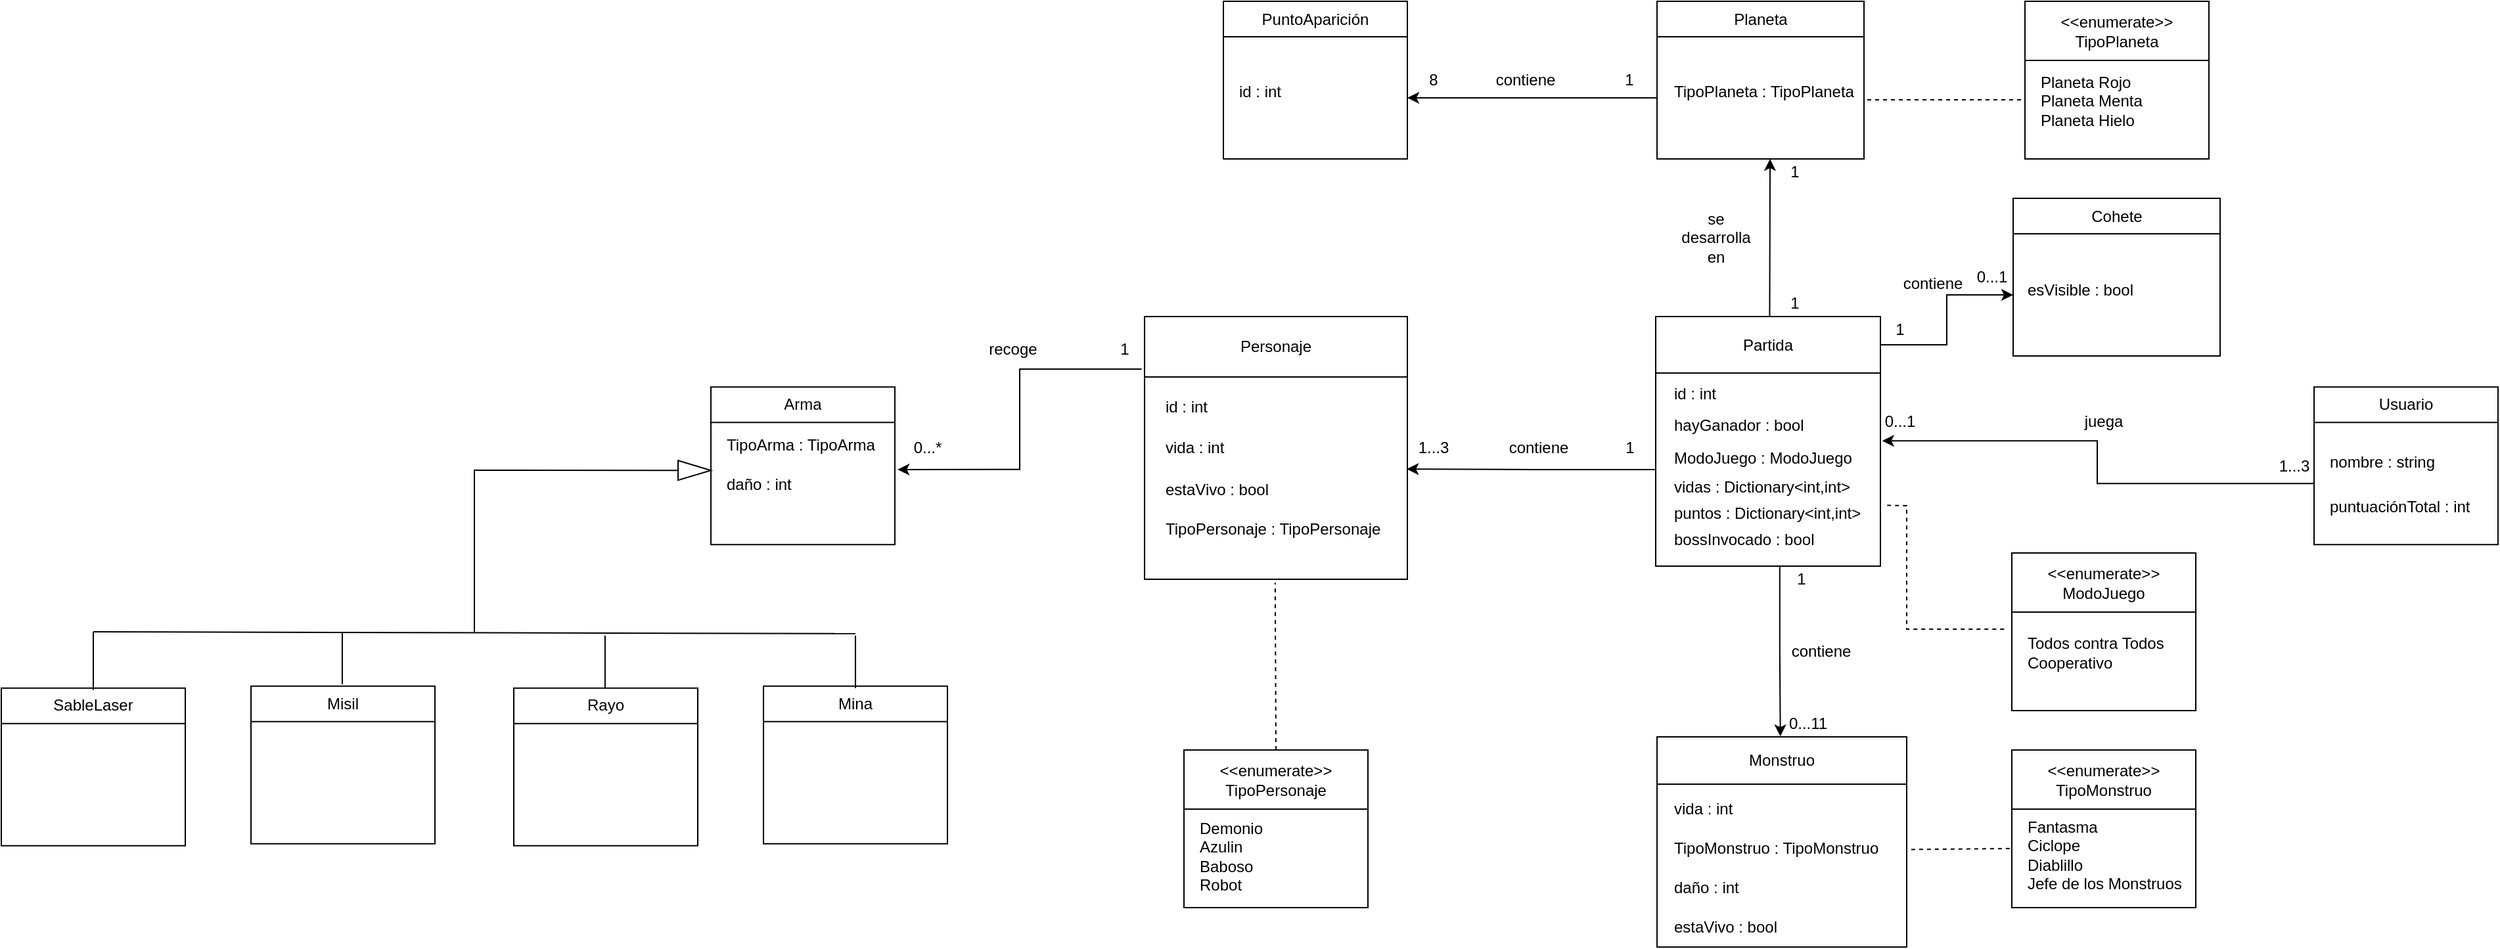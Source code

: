 <mxfile version="21.6.9" type="github">
  <diagram name="Página-1" id="1aOJf_cbAEOuJnOJcCTv">
    <mxGraphModel dx="2759" dy="1735" grid="1" gridSize="10" guides="1" tooltips="1" connect="1" arrows="1" fold="1" page="1" pageScale="1" pageWidth="827" pageHeight="1169" math="0" shadow="0">
      <root>
        <mxCell id="0" />
        <mxCell id="1" parent="0" />
        <mxCell id="GylAiQNSTLFmJJpx65-h-32" value="" style="group" parent="1" vertex="1" connectable="0">
          <mxGeometry x="-20" y="160" width="200" height="200" as="geometry" />
        </mxCell>
        <mxCell id="GylAiQNSTLFmJJpx65-h-11" value="" style="shape=table;startSize=0;container=1;collapsible=0;childLayout=tableLayout;" parent="GylAiQNSTLFmJJpx65-h-32" vertex="1">
          <mxGeometry width="200" height="200" as="geometry" />
        </mxCell>
        <mxCell id="GylAiQNSTLFmJJpx65-h-12" value="" style="shape=tableRow;horizontal=0;startSize=0;swimlaneHead=0;swimlaneBody=0;strokeColor=inherit;top=0;left=0;bottom=0;right=0;collapsible=0;dropTarget=0;fillColor=none;points=[[0,0.5],[1,0.5]];portConstraint=eastwest;" parent="GylAiQNSTLFmJJpx65-h-11" vertex="1">
          <mxGeometry width="200" height="46" as="geometry" />
        </mxCell>
        <mxCell id="GylAiQNSTLFmJJpx65-h-13" value="Personaje" style="shape=partialRectangle;html=1;whiteSpace=wrap;connectable=0;strokeColor=inherit;overflow=hidden;fillColor=none;top=0;left=0;bottom=0;right=0;pointerEvents=1;" parent="GylAiQNSTLFmJJpx65-h-12" vertex="1">
          <mxGeometry width="200" height="46" as="geometry">
            <mxRectangle width="200" height="46" as="alternateBounds" />
          </mxGeometry>
        </mxCell>
        <mxCell id="GylAiQNSTLFmJJpx65-h-14" value="" style="shape=tableRow;horizontal=0;startSize=0;swimlaneHead=0;swimlaneBody=0;strokeColor=inherit;top=0;left=0;bottom=0;right=0;collapsible=0;dropTarget=0;fillColor=none;points=[[0,0.5],[1,0.5]];portConstraint=eastwest;" parent="GylAiQNSTLFmJJpx65-h-11" vertex="1">
          <mxGeometry y="46" width="200" height="154" as="geometry" />
        </mxCell>
        <mxCell id="GylAiQNSTLFmJJpx65-h-15" value="" style="shape=partialRectangle;html=1;whiteSpace=wrap;connectable=0;strokeColor=inherit;overflow=hidden;fillColor=none;top=0;left=0;bottom=0;right=0;pointerEvents=1;" parent="GylAiQNSTLFmJJpx65-h-14" vertex="1">
          <mxGeometry width="200" height="154" as="geometry">
            <mxRectangle width="200" height="154" as="alternateBounds" />
          </mxGeometry>
        </mxCell>
        <mxCell id="GylAiQNSTLFmJJpx65-h-76" value="estaVivo : bool" style="text;html=1;strokeColor=none;fillColor=none;align=left;verticalAlign=middle;whiteSpace=wrap;rounded=0;" parent="GylAiQNSTLFmJJpx65-h-32" vertex="1">
          <mxGeometry x="14.286" y="120.0" width="171.429" height="23.64" as="geometry" />
        </mxCell>
        <mxCell id="GylAiQNSTLFmJJpx65-h-58" value="id : int" style="text;html=1;strokeColor=none;fillColor=none;align=left;verticalAlign=middle;whiteSpace=wrap;rounded=0;" parent="GylAiQNSTLFmJJpx65-h-32" vertex="1">
          <mxGeometry x="14.286" y="59.999" width="171.429" height="18.421" as="geometry" />
        </mxCell>
        <mxCell id="GylAiQNSTLFmJJpx65-h-164" value="TipoPersonaje : TipoPersonaje" style="text;html=1;strokeColor=none;fillColor=none;align=left;verticalAlign=middle;whiteSpace=wrap;rounded=0;" parent="GylAiQNSTLFmJJpx65-h-32" vertex="1">
          <mxGeometry x="14.286" y="150.0" width="171.429" height="23.64" as="geometry" />
        </mxCell>
        <mxCell id="GylAiQNSTLFmJJpx65-h-216" value="vida : int" style="text;html=1;strokeColor=none;fillColor=none;align=left;verticalAlign=middle;whiteSpace=wrap;rounded=0;" parent="GylAiQNSTLFmJJpx65-h-32" vertex="1">
          <mxGeometry x="14.286" y="88.18" width="171.429" height="23.64" as="geometry" />
        </mxCell>
        <mxCell id="GylAiQNSTLFmJJpx65-h-44" value="1...3" style="text;html=1;strokeColor=none;fillColor=none;align=center;verticalAlign=middle;whiteSpace=wrap;rounded=0;" parent="1" vertex="1">
          <mxGeometry x="170" y="245" width="60" height="30" as="geometry" />
        </mxCell>
        <mxCell id="GylAiQNSTLFmJJpx65-h-45" value="1" style="text;html=1;strokeColor=none;fillColor=none;align=center;verticalAlign=middle;whiteSpace=wrap;rounded=0;" parent="1" vertex="1">
          <mxGeometry x="330" y="245" width="39" height="30" as="geometry" />
        </mxCell>
        <mxCell id="GylAiQNSTLFmJJpx65-h-47" value="contiene" style="text;html=1;strokeColor=none;fillColor=none;align=center;verticalAlign=middle;whiteSpace=wrap;rounded=0;" parent="1" vertex="1">
          <mxGeometry x="250" y="245" width="60" height="30" as="geometry" />
        </mxCell>
        <mxCell id="GylAiQNSTLFmJJpx65-h-60" value="" style="group" parent="1" vertex="1" connectable="0">
          <mxGeometry x="370" y="-80" width="180" height="120" as="geometry" />
        </mxCell>
        <mxCell id="GylAiQNSTLFmJJpx65-h-61" value="" style="shape=table;startSize=0;container=1;collapsible=0;childLayout=tableLayout;" parent="GylAiQNSTLFmJJpx65-h-60" vertex="1">
          <mxGeometry width="157.5" height="120" as="geometry" />
        </mxCell>
        <mxCell id="GylAiQNSTLFmJJpx65-h-62" value="" style="shape=tableRow;horizontal=0;startSize=0;swimlaneHead=0;swimlaneBody=0;strokeColor=inherit;top=0;left=0;bottom=0;right=0;collapsible=0;dropTarget=0;fillColor=none;points=[[0,0.5],[1,0.5]];portConstraint=eastwest;" parent="GylAiQNSTLFmJJpx65-h-61" vertex="1">
          <mxGeometry width="157.5" height="27" as="geometry" />
        </mxCell>
        <mxCell id="GylAiQNSTLFmJJpx65-h-63" value="Planeta" style="shape=partialRectangle;html=1;whiteSpace=wrap;connectable=0;strokeColor=inherit;overflow=hidden;fillColor=none;top=0;left=0;bottom=0;right=0;pointerEvents=1;" parent="GylAiQNSTLFmJJpx65-h-62" vertex="1">
          <mxGeometry width="158" height="27" as="geometry">
            <mxRectangle width="158" height="27" as="alternateBounds" />
          </mxGeometry>
        </mxCell>
        <mxCell id="GylAiQNSTLFmJJpx65-h-64" value="" style="shape=tableRow;horizontal=0;startSize=0;swimlaneHead=0;swimlaneBody=0;strokeColor=inherit;top=0;left=0;bottom=0;right=0;collapsible=0;dropTarget=0;fillColor=none;points=[[0,0.5],[1,0.5]];portConstraint=eastwest;" parent="GylAiQNSTLFmJJpx65-h-61" vertex="1">
          <mxGeometry y="27" width="157.5" height="93" as="geometry" />
        </mxCell>
        <mxCell id="GylAiQNSTLFmJJpx65-h-65" value="" style="shape=partialRectangle;html=1;whiteSpace=wrap;connectable=0;strokeColor=inherit;overflow=hidden;fillColor=none;top=0;left=0;bottom=0;right=0;pointerEvents=1;" parent="GylAiQNSTLFmJJpx65-h-64" vertex="1">
          <mxGeometry width="158" height="93" as="geometry">
            <mxRectangle width="158" height="93" as="alternateBounds" />
          </mxGeometry>
        </mxCell>
        <mxCell id="GylAiQNSTLFmJJpx65-h-66" value="TipoPlaneta : TipoPlaneta" style="text;html=1;strokeColor=none;fillColor=none;align=left;verticalAlign=middle;whiteSpace=wrap;rounded=0;" parent="GylAiQNSTLFmJJpx65-h-60" vertex="1">
          <mxGeometry x="11.25" y="58" width="168.75" height="22.5" as="geometry" />
        </mxCell>
        <mxCell id="GylAiQNSTLFmJJpx65-h-71" value="" style="group" parent="1" vertex="1" connectable="0">
          <mxGeometry x="369" y="160" width="171" height="190" as="geometry" />
        </mxCell>
        <mxCell id="GylAiQNSTLFmJJpx65-h-33" value="" style="group" parent="GylAiQNSTLFmJJpx65-h-71" vertex="1" connectable="0">
          <mxGeometry width="171.0" height="190" as="geometry" />
        </mxCell>
        <mxCell id="GylAiQNSTLFmJJpx65-h-34" value="" style="shape=table;startSize=0;container=1;collapsible=0;childLayout=tableLayout;" parent="GylAiQNSTLFmJJpx65-h-33" vertex="1">
          <mxGeometry width="171.0" height="190" as="geometry" />
        </mxCell>
        <mxCell id="GylAiQNSTLFmJJpx65-h-35" value="" style="shape=tableRow;horizontal=0;startSize=0;swimlaneHead=0;swimlaneBody=0;strokeColor=inherit;top=0;left=0;bottom=0;right=0;collapsible=0;dropTarget=0;fillColor=none;points=[[0,0.5],[1,0.5]];portConstraint=eastwest;" parent="GylAiQNSTLFmJJpx65-h-34" vertex="1">
          <mxGeometry width="171.0" height="43" as="geometry" />
        </mxCell>
        <mxCell id="GylAiQNSTLFmJJpx65-h-36" value="Partida" style="shape=partialRectangle;html=1;whiteSpace=wrap;connectable=0;strokeColor=inherit;overflow=hidden;fillColor=none;top=0;left=0;bottom=0;right=0;pointerEvents=1;" parent="GylAiQNSTLFmJJpx65-h-35" vertex="1">
          <mxGeometry width="171" height="43" as="geometry">
            <mxRectangle width="171" height="43" as="alternateBounds" />
          </mxGeometry>
        </mxCell>
        <mxCell id="GylAiQNSTLFmJJpx65-h-37" value="" style="shape=tableRow;horizontal=0;startSize=0;swimlaneHead=0;swimlaneBody=0;strokeColor=inherit;top=0;left=0;bottom=0;right=0;collapsible=0;dropTarget=0;fillColor=none;points=[[0,0.5],[1,0.5]];portConstraint=eastwest;" parent="GylAiQNSTLFmJJpx65-h-34" vertex="1">
          <mxGeometry y="43" width="171.0" height="147" as="geometry" />
        </mxCell>
        <mxCell id="GylAiQNSTLFmJJpx65-h-38" value="" style="shape=partialRectangle;html=1;whiteSpace=wrap;connectable=0;strokeColor=inherit;overflow=hidden;fillColor=none;top=0;left=0;bottom=0;right=0;pointerEvents=1;" parent="GylAiQNSTLFmJJpx65-h-37" vertex="1">
          <mxGeometry width="171" height="147" as="geometry">
            <mxRectangle width="171" height="147" as="alternateBounds" />
          </mxGeometry>
        </mxCell>
        <mxCell id="GylAiQNSTLFmJJpx65-h-39" value="hayGanador : bool" style="text;html=1;strokeColor=none;fillColor=none;align=left;verticalAlign=middle;whiteSpace=wrap;rounded=0;" parent="GylAiQNSTLFmJJpx65-h-33" vertex="1">
          <mxGeometry x="12.214" y="70" width="146.571" height="26.88" as="geometry" />
        </mxCell>
        <mxCell id="GylAiQNSTLFmJJpx65-h-42" value="id : int" style="text;html=1;strokeColor=none;fillColor=none;align=left;verticalAlign=middle;whiteSpace=wrap;rounded=0;" parent="GylAiQNSTLFmJJpx65-h-33" vertex="1">
          <mxGeometry x="12.214" y="47.5" width="146.571" height="22.5" as="geometry" />
        </mxCell>
        <mxCell id="GylAiQNSTLFmJJpx65-h-163" value="ModoJuego : ModoJuego" style="text;html=1;strokeColor=none;fillColor=none;align=left;verticalAlign=middle;whiteSpace=wrap;rounded=0;" parent="GylAiQNSTLFmJJpx65-h-33" vertex="1">
          <mxGeometry x="12.214" y="96.88" width="146.571" height="21.25" as="geometry" />
        </mxCell>
        <mxCell id="GylAiQNSTLFmJJpx65-h-179" value="vidas : Dictionary&amp;lt;int,int&amp;gt;" style="text;html=1;strokeColor=none;fillColor=none;align=left;verticalAlign=middle;whiteSpace=wrap;rounded=0;" parent="GylAiQNSTLFmJJpx65-h-33" vertex="1">
          <mxGeometry x="12.214" y="120.01" width="146.571" height="20" as="geometry" />
        </mxCell>
        <mxCell id="GylAiQNSTLFmJJpx65-h-187" value="bossInvocado : bool" style="text;html=1;strokeColor=none;fillColor=none;align=left;verticalAlign=middle;whiteSpace=wrap;rounded=0;" parent="GylAiQNSTLFmJJpx65-h-33" vertex="1">
          <mxGeometry x="12.214" y="160" width="146.571" height="20" as="geometry" />
        </mxCell>
        <mxCell id="GylAiQNSTLFmJJpx65-h-191" value="puntos : Dictionary&amp;lt;int,int&amp;gt;" style="text;html=1;strokeColor=none;fillColor=none;align=left;verticalAlign=middle;whiteSpace=wrap;rounded=0;" parent="GylAiQNSTLFmJJpx65-h-33" vertex="1">
          <mxGeometry x="12.214" y="140.01" width="146.571" height="20" as="geometry" />
        </mxCell>
        <mxCell id="GylAiQNSTLFmJJpx65-h-70" value="" style="endArrow=classic;html=1;rounded=0;" parent="GylAiQNSTLFmJJpx65-h-71" edge="1">
          <mxGeometry width="50" height="50" relative="1" as="geometry">
            <mxPoint x="86.721" as="sourcePoint" />
            <mxPoint x="87" y="-120" as="targetPoint" />
          </mxGeometry>
        </mxCell>
        <mxCell id="GylAiQNSTLFmJJpx65-h-72" value="1" style="text;html=1;strokeColor=none;fillColor=none;align=center;verticalAlign=middle;whiteSpace=wrap;rounded=0;" parent="1" vertex="1">
          <mxGeometry x="455" y="40" width="40" height="20" as="geometry" />
        </mxCell>
        <mxCell id="GylAiQNSTLFmJJpx65-h-73" value="1" style="text;html=1;strokeColor=none;fillColor=none;align=center;verticalAlign=middle;whiteSpace=wrap;rounded=0;" parent="1" vertex="1">
          <mxGeometry x="455" y="140" width="40" height="20" as="geometry" />
        </mxCell>
        <mxCell id="GylAiQNSTLFmJJpx65-h-74" value="se desarrolla en" style="text;html=1;strokeColor=none;fillColor=none;align=center;verticalAlign=middle;whiteSpace=wrap;rounded=0;" parent="1" vertex="1">
          <mxGeometry x="385" y="80" width="60" height="40" as="geometry" />
        </mxCell>
        <mxCell id="GylAiQNSTLFmJJpx65-h-109" value="" style="group" parent="1" vertex="1" connectable="0">
          <mxGeometry x="370" y="480" width="190" height="160" as="geometry" />
        </mxCell>
        <mxCell id="GylAiQNSTLFmJJpx65-h-110" value="" style="shape=table;startSize=0;container=1;collapsible=0;childLayout=tableLayout;" parent="GylAiQNSTLFmJJpx65-h-109" vertex="1">
          <mxGeometry width="190" height="160" as="geometry" />
        </mxCell>
        <mxCell id="GylAiQNSTLFmJJpx65-h-111" value="" style="shape=tableRow;horizontal=0;startSize=0;swimlaneHead=0;swimlaneBody=0;strokeColor=inherit;top=0;left=0;bottom=0;right=0;collapsible=0;dropTarget=0;fillColor=none;points=[[0,0.5],[1,0.5]];portConstraint=eastwest;" parent="GylAiQNSTLFmJJpx65-h-110" vertex="1">
          <mxGeometry width="190" height="36" as="geometry" />
        </mxCell>
        <mxCell id="GylAiQNSTLFmJJpx65-h-112" value="Monstruo" style="shape=partialRectangle;html=1;whiteSpace=wrap;connectable=0;strokeColor=inherit;overflow=hidden;fillColor=none;top=0;left=0;bottom=0;right=0;pointerEvents=1;" parent="GylAiQNSTLFmJJpx65-h-111" vertex="1">
          <mxGeometry width="190" height="36" as="geometry">
            <mxRectangle width="190" height="36" as="alternateBounds" />
          </mxGeometry>
        </mxCell>
        <mxCell id="GylAiQNSTLFmJJpx65-h-113" value="" style="shape=tableRow;horizontal=0;startSize=0;swimlaneHead=0;swimlaneBody=0;strokeColor=inherit;top=0;left=0;bottom=0;right=0;collapsible=0;dropTarget=0;fillColor=none;points=[[0,0.5],[1,0.5]];portConstraint=eastwest;" parent="GylAiQNSTLFmJJpx65-h-110" vertex="1">
          <mxGeometry y="36" width="190" height="124" as="geometry" />
        </mxCell>
        <mxCell id="GylAiQNSTLFmJJpx65-h-114" value="" style="shape=partialRectangle;html=1;whiteSpace=wrap;connectable=0;strokeColor=inherit;overflow=hidden;fillColor=none;top=0;left=0;bottom=0;right=0;pointerEvents=1;" parent="GylAiQNSTLFmJJpx65-h-113" vertex="1">
          <mxGeometry width="190" height="124" as="geometry">
            <mxRectangle width="190" height="124" as="alternateBounds" />
          </mxGeometry>
        </mxCell>
        <mxCell id="GylAiQNSTLFmJJpx65-h-115" value="vida : int" style="text;html=1;strokeColor=none;fillColor=none;align=left;verticalAlign=middle;whiteSpace=wrap;rounded=0;" parent="GylAiQNSTLFmJJpx65-h-109" vertex="1">
          <mxGeometry x="11.176" y="40" width="134.118" height="30" as="geometry" />
        </mxCell>
        <mxCell id="GylAiQNSTLFmJJpx65-h-117" value="TipoMonstruo : TipoMonstruo" style="text;html=1;strokeColor=none;fillColor=none;align=left;verticalAlign=middle;whiteSpace=wrap;rounded=0;" parent="GylAiQNSTLFmJJpx65-h-109" vertex="1">
          <mxGeometry x="11.176" y="70" width="167.647" height="30" as="geometry" />
        </mxCell>
        <mxCell id="GylAiQNSTLFmJJpx65-h-118" value="estaVivo : bool" style="text;html=1;strokeColor=none;fillColor=none;align=left;verticalAlign=middle;whiteSpace=wrap;rounded=0;" parent="GylAiQNSTLFmJJpx65-h-109" vertex="1">
          <mxGeometry x="11.176" y="130" width="134.118" height="30" as="geometry" />
        </mxCell>
        <mxCell id="GylAiQNSTLFmJJpx65-h-190" value="daño : int" style="text;html=1;strokeColor=none;fillColor=none;align=left;verticalAlign=middle;whiteSpace=wrap;rounded=0;" parent="GylAiQNSTLFmJJpx65-h-109" vertex="1">
          <mxGeometry x="11.176" y="100" width="167.647" height="30" as="geometry" />
        </mxCell>
        <mxCell id="GylAiQNSTLFmJJpx65-h-119" style="edgeStyle=orthogonalEdgeStyle;rounded=0;orthogonalLoop=1;jettySize=auto;html=1;exitX=0.552;exitY=0.996;exitDx=0;exitDy=0;entryX=0.494;entryY=-0.011;entryDx=0;entryDy=0;entryPerimeter=0;exitPerimeter=0;" parent="1" source="GylAiQNSTLFmJJpx65-h-37" target="GylAiQNSTLFmJJpx65-h-111" edge="1">
          <mxGeometry relative="1" as="geometry">
            <mxPoint x="440" y="320" as="sourcePoint" />
          </mxGeometry>
        </mxCell>
        <mxCell id="GylAiQNSTLFmJJpx65-h-120" value="1" style="text;html=1;strokeColor=none;fillColor=none;align=center;verticalAlign=middle;whiteSpace=wrap;rounded=0;" parent="1" vertex="1">
          <mxGeometry x="465" y="350" width="30" height="20" as="geometry" />
        </mxCell>
        <mxCell id="GylAiQNSTLFmJJpx65-h-121" value="0...11" style="text;html=1;strokeColor=none;fillColor=none;align=center;verticalAlign=middle;whiteSpace=wrap;rounded=0;" parent="1" vertex="1">
          <mxGeometry x="470" y="460" width="30" height="20" as="geometry" />
        </mxCell>
        <mxCell id="GylAiQNSTLFmJJpx65-h-122" value="contiene" style="text;html=1;strokeColor=none;fillColor=none;align=center;verticalAlign=middle;whiteSpace=wrap;rounded=0;" parent="1" vertex="1">
          <mxGeometry x="465" y="400" width="60" height="30" as="geometry" />
        </mxCell>
        <mxCell id="GylAiQNSTLFmJJpx65-h-124" value="" style="group" parent="1" vertex="1" connectable="0">
          <mxGeometry x="40" y="-80" width="140" height="120" as="geometry" />
        </mxCell>
        <mxCell id="GylAiQNSTLFmJJpx65-h-125" value="" style="shape=table;startSize=0;container=1;collapsible=0;childLayout=tableLayout;" parent="GylAiQNSTLFmJJpx65-h-124" vertex="1">
          <mxGeometry width="140" height="120" as="geometry" />
        </mxCell>
        <mxCell id="GylAiQNSTLFmJJpx65-h-126" value="" style="shape=tableRow;horizontal=0;startSize=0;swimlaneHead=0;swimlaneBody=0;strokeColor=inherit;top=0;left=0;bottom=0;right=0;collapsible=0;dropTarget=0;fillColor=none;points=[[0,0.5],[1,0.5]];portConstraint=eastwest;" parent="GylAiQNSTLFmJJpx65-h-125" vertex="1">
          <mxGeometry width="140" height="27" as="geometry" />
        </mxCell>
        <mxCell id="GylAiQNSTLFmJJpx65-h-127" value="PuntoAparición" style="shape=partialRectangle;html=1;whiteSpace=wrap;connectable=0;strokeColor=inherit;overflow=hidden;fillColor=none;top=0;left=0;bottom=0;right=0;pointerEvents=1;" parent="GylAiQNSTLFmJJpx65-h-126" vertex="1">
          <mxGeometry width="140" height="27" as="geometry">
            <mxRectangle width="140" height="27" as="alternateBounds" />
          </mxGeometry>
        </mxCell>
        <mxCell id="GylAiQNSTLFmJJpx65-h-128" value="" style="shape=tableRow;horizontal=0;startSize=0;swimlaneHead=0;swimlaneBody=0;strokeColor=inherit;top=0;left=0;bottom=0;right=0;collapsible=0;dropTarget=0;fillColor=none;points=[[0,0.5],[1,0.5]];portConstraint=eastwest;" parent="GylAiQNSTLFmJJpx65-h-125" vertex="1">
          <mxGeometry y="27" width="140" height="93" as="geometry" />
        </mxCell>
        <mxCell id="GylAiQNSTLFmJJpx65-h-129" value="" style="shape=partialRectangle;html=1;whiteSpace=wrap;connectable=0;strokeColor=inherit;overflow=hidden;fillColor=none;top=0;left=0;bottom=0;right=0;pointerEvents=1;" parent="GylAiQNSTLFmJJpx65-h-128" vertex="1">
          <mxGeometry width="140" height="93" as="geometry">
            <mxRectangle width="140" height="93" as="alternateBounds" />
          </mxGeometry>
        </mxCell>
        <mxCell id="GylAiQNSTLFmJJpx65-h-130" value="id : int" style="text;html=1;strokeColor=none;fillColor=none;align=left;verticalAlign=middle;whiteSpace=wrap;rounded=0;" parent="GylAiQNSTLFmJJpx65-h-124" vertex="1">
          <mxGeometry x="10" y="58" width="120" height="22.5" as="geometry" />
        </mxCell>
        <mxCell id="GylAiQNSTLFmJJpx65-h-132" style="edgeStyle=orthogonalEdgeStyle;rounded=0;orthogonalLoop=1;jettySize=auto;html=1;exitX=0;exitY=0.5;exitDx=0;exitDy=0;entryX=1;entryY=0.5;entryDx=0;entryDy=0;" parent="1" source="GylAiQNSTLFmJJpx65-h-64" target="GylAiQNSTLFmJJpx65-h-128" edge="1">
          <mxGeometry relative="1" as="geometry" />
        </mxCell>
        <mxCell id="GylAiQNSTLFmJJpx65-h-133" value="8" style="text;html=1;strokeColor=none;fillColor=none;align=center;verticalAlign=middle;whiteSpace=wrap;rounded=0;" parent="1" vertex="1">
          <mxGeometry x="185" y="-35" width="30" height="30" as="geometry" />
        </mxCell>
        <mxCell id="GylAiQNSTLFmJJpx65-h-134" value="contiene" style="text;html=1;strokeColor=none;fillColor=none;align=center;verticalAlign=middle;whiteSpace=wrap;rounded=0;" parent="1" vertex="1">
          <mxGeometry x="240" y="-35" width="60" height="30" as="geometry" />
        </mxCell>
        <mxCell id="GylAiQNSTLFmJJpx65-h-135" value="1" style="text;html=1;strokeColor=none;fillColor=none;align=center;verticalAlign=middle;whiteSpace=wrap;rounded=0;" parent="1" vertex="1">
          <mxGeometry x="319" y="-35" width="60" height="30" as="geometry" />
        </mxCell>
        <mxCell id="GylAiQNSTLFmJJpx65-h-162" value="" style="group" parent="1" vertex="1" connectable="0">
          <mxGeometry x="10" y="490" width="140" height="120" as="geometry" />
        </mxCell>
        <mxCell id="GylAiQNSTLFmJJpx65-h-154" value="" style="group" parent="GylAiQNSTLFmJJpx65-h-162" vertex="1" connectable="0">
          <mxGeometry width="140" height="120" as="geometry" />
        </mxCell>
        <mxCell id="GylAiQNSTLFmJJpx65-h-155" value="" style="shape=table;startSize=0;container=1;collapsible=0;childLayout=tableLayout;" parent="GylAiQNSTLFmJJpx65-h-154" vertex="1">
          <mxGeometry width="140" height="120" as="geometry" />
        </mxCell>
        <mxCell id="GylAiQNSTLFmJJpx65-h-156" value="" style="shape=tableRow;horizontal=0;startSize=0;swimlaneHead=0;swimlaneBody=0;strokeColor=inherit;top=0;left=0;bottom=0;right=0;collapsible=0;dropTarget=0;fillColor=none;points=[[0,0.5],[1,0.5]];portConstraint=eastwest;" parent="GylAiQNSTLFmJJpx65-h-155" vertex="1">
          <mxGeometry width="140" height="45" as="geometry" />
        </mxCell>
        <mxCell id="GylAiQNSTLFmJJpx65-h-157" value="&lt;div&gt;&amp;lt;&amp;lt;enumerate&amp;gt;&amp;gt;&lt;br&gt;&lt;/div&gt;&lt;div&gt;TipoPersonaje&lt;/div&gt;" style="shape=partialRectangle;html=1;whiteSpace=wrap;connectable=0;strokeColor=inherit;overflow=hidden;fillColor=none;top=0;left=0;bottom=0;right=0;pointerEvents=1;" parent="GylAiQNSTLFmJJpx65-h-156" vertex="1">
          <mxGeometry width="140" height="45" as="geometry">
            <mxRectangle width="140" height="45" as="alternateBounds" />
          </mxGeometry>
        </mxCell>
        <mxCell id="GylAiQNSTLFmJJpx65-h-158" value="" style="shape=tableRow;horizontal=0;startSize=0;swimlaneHead=0;swimlaneBody=0;strokeColor=inherit;top=0;left=0;bottom=0;right=0;collapsible=0;dropTarget=0;fillColor=none;points=[[0,0.5],[1,0.5]];portConstraint=eastwest;" parent="GylAiQNSTLFmJJpx65-h-155" vertex="1">
          <mxGeometry y="45" width="140" height="75" as="geometry" />
        </mxCell>
        <mxCell id="GylAiQNSTLFmJJpx65-h-159" value="" style="shape=partialRectangle;html=1;whiteSpace=wrap;connectable=0;strokeColor=inherit;overflow=hidden;fillColor=none;top=0;left=0;bottom=0;right=0;pointerEvents=1;" parent="GylAiQNSTLFmJJpx65-h-158" vertex="1">
          <mxGeometry width="140" height="75" as="geometry">
            <mxRectangle width="140" height="75" as="alternateBounds" />
          </mxGeometry>
        </mxCell>
        <mxCell id="GylAiQNSTLFmJJpx65-h-160" value="&lt;div&gt;Demonio&lt;br&gt;&lt;/div&gt;&lt;div&gt;Azulin&lt;br&gt;&lt;/div&gt;&lt;div&gt;Baboso&lt;br&gt;&lt;/div&gt;&lt;div&gt;Robot&lt;br&gt;&lt;/div&gt;" style="text;html=1;strokeColor=none;fillColor=none;align=left;verticalAlign=middle;whiteSpace=wrap;rounded=0;" parent="GylAiQNSTLFmJJpx65-h-154" vertex="1">
          <mxGeometry x="10" y="50" width="120" height="61.07" as="geometry" />
        </mxCell>
        <mxCell id="GylAiQNSTLFmJJpx65-h-161" value="" style="endArrow=none;html=1;rounded=0;entryX=0.497;entryY=1.018;entryDx=0;entryDy=0;entryPerimeter=0;dashed=1;" parent="GylAiQNSTLFmJJpx65-h-162" target="GylAiQNSTLFmJJpx65-h-14" edge="1">
          <mxGeometry width="50" height="50" relative="1" as="geometry">
            <mxPoint x="70" as="sourcePoint" />
            <mxPoint x="70" y="-120" as="targetPoint" />
          </mxGeometry>
        </mxCell>
        <mxCell id="GylAiQNSTLFmJJpx65-h-136" value="" style="group" parent="1" vertex="1" connectable="0">
          <mxGeometry x="650" y="-80" width="140" height="120" as="geometry" />
        </mxCell>
        <mxCell id="GylAiQNSTLFmJJpx65-h-137" value="" style="shape=table;startSize=0;container=1;collapsible=0;childLayout=tableLayout;" parent="GylAiQNSTLFmJJpx65-h-136" vertex="1">
          <mxGeometry width="140" height="120" as="geometry" />
        </mxCell>
        <mxCell id="GylAiQNSTLFmJJpx65-h-138" value="" style="shape=tableRow;horizontal=0;startSize=0;swimlaneHead=0;swimlaneBody=0;strokeColor=inherit;top=0;left=0;bottom=0;right=0;collapsible=0;dropTarget=0;fillColor=none;points=[[0,0.5],[1,0.5]];portConstraint=eastwest;" parent="GylAiQNSTLFmJJpx65-h-137" vertex="1">
          <mxGeometry width="140" height="45" as="geometry" />
        </mxCell>
        <mxCell id="GylAiQNSTLFmJJpx65-h-139" value="&lt;div&gt;&amp;lt;&amp;lt;enumerate&amp;gt;&amp;gt;&lt;br&gt;&lt;/div&gt;&lt;div&gt;TipoPlaneta&lt;/div&gt;" style="shape=partialRectangle;html=1;whiteSpace=wrap;connectable=0;strokeColor=inherit;overflow=hidden;fillColor=none;top=0;left=0;bottom=0;right=0;pointerEvents=1;" parent="GylAiQNSTLFmJJpx65-h-138" vertex="1">
          <mxGeometry width="140" height="45" as="geometry">
            <mxRectangle width="140" height="45" as="alternateBounds" />
          </mxGeometry>
        </mxCell>
        <mxCell id="GylAiQNSTLFmJJpx65-h-140" value="" style="shape=tableRow;horizontal=0;startSize=0;swimlaneHead=0;swimlaneBody=0;strokeColor=inherit;top=0;left=0;bottom=0;right=0;collapsible=0;dropTarget=0;fillColor=none;points=[[0,0.5],[1,0.5]];portConstraint=eastwest;" parent="GylAiQNSTLFmJJpx65-h-137" vertex="1">
          <mxGeometry y="45" width="140" height="75" as="geometry" />
        </mxCell>
        <mxCell id="GylAiQNSTLFmJJpx65-h-141" value="" style="shape=partialRectangle;html=1;whiteSpace=wrap;connectable=0;strokeColor=inherit;overflow=hidden;fillColor=none;top=0;left=0;bottom=0;right=0;pointerEvents=1;" parent="GylAiQNSTLFmJJpx65-h-140" vertex="1">
          <mxGeometry width="140" height="75" as="geometry">
            <mxRectangle width="140" height="75" as="alternateBounds" />
          </mxGeometry>
        </mxCell>
        <mxCell id="GylAiQNSTLFmJJpx65-h-142" value="&lt;div&gt;Planeta Rojo&lt;/div&gt;&lt;div&gt;Planeta Menta&lt;/div&gt;&lt;div&gt;Planeta Hielo&lt;br&gt;&lt;/div&gt;" style="text;html=1;strokeColor=none;fillColor=none;align=left;verticalAlign=middle;whiteSpace=wrap;rounded=0;" parent="GylAiQNSTLFmJJpx65-h-136" vertex="1">
          <mxGeometry x="10" y="50.0" width="120" height="51.43" as="geometry" />
        </mxCell>
        <mxCell id="GylAiQNSTLFmJJpx65-h-143" value="" style="endArrow=none;html=1;rounded=0;entryX=0;entryY=0.4;entryDx=0;entryDy=0;entryPerimeter=0;dashed=1;" parent="1" target="GylAiQNSTLFmJJpx65-h-140" edge="1">
          <mxGeometry width="50" height="50" relative="1" as="geometry">
            <mxPoint x="530" y="-5" as="sourcePoint" />
            <mxPoint x="740" as="targetPoint" />
          </mxGeometry>
        </mxCell>
        <mxCell id="GylAiQNSTLFmJJpx65-h-146" value="" style="group" parent="1" vertex="1" connectable="0">
          <mxGeometry x="640" y="490" width="140" height="120" as="geometry" />
        </mxCell>
        <mxCell id="GylAiQNSTLFmJJpx65-h-147" value="" style="shape=table;startSize=0;container=1;collapsible=0;childLayout=tableLayout;" parent="GylAiQNSTLFmJJpx65-h-146" vertex="1">
          <mxGeometry width="140" height="120" as="geometry" />
        </mxCell>
        <mxCell id="GylAiQNSTLFmJJpx65-h-148" value="" style="shape=tableRow;horizontal=0;startSize=0;swimlaneHead=0;swimlaneBody=0;strokeColor=inherit;top=0;left=0;bottom=0;right=0;collapsible=0;dropTarget=0;fillColor=none;points=[[0,0.5],[1,0.5]];portConstraint=eastwest;" parent="GylAiQNSTLFmJJpx65-h-147" vertex="1">
          <mxGeometry width="140" height="45" as="geometry" />
        </mxCell>
        <mxCell id="GylAiQNSTLFmJJpx65-h-149" value="&lt;div&gt;&amp;lt;&amp;lt;enumerate&amp;gt;&amp;gt;&lt;br&gt;&lt;/div&gt;&lt;div&gt;TipoMonstruo&lt;/div&gt;" style="shape=partialRectangle;html=1;whiteSpace=wrap;connectable=0;strokeColor=inherit;overflow=hidden;fillColor=none;top=0;left=0;bottom=0;right=0;pointerEvents=1;" parent="GylAiQNSTLFmJJpx65-h-148" vertex="1">
          <mxGeometry width="140" height="45" as="geometry">
            <mxRectangle width="140" height="45" as="alternateBounds" />
          </mxGeometry>
        </mxCell>
        <mxCell id="GylAiQNSTLFmJJpx65-h-150" value="" style="shape=tableRow;horizontal=0;startSize=0;swimlaneHead=0;swimlaneBody=0;strokeColor=inherit;top=0;left=0;bottom=0;right=0;collapsible=0;dropTarget=0;fillColor=none;points=[[0,0.5],[1,0.5]];portConstraint=eastwest;" parent="GylAiQNSTLFmJJpx65-h-147" vertex="1">
          <mxGeometry y="45" width="140" height="75" as="geometry" />
        </mxCell>
        <mxCell id="GylAiQNSTLFmJJpx65-h-151" value="" style="shape=partialRectangle;html=1;whiteSpace=wrap;connectable=0;strokeColor=inherit;overflow=hidden;fillColor=none;top=0;left=0;bottom=0;right=0;pointerEvents=1;" parent="GylAiQNSTLFmJJpx65-h-150" vertex="1">
          <mxGeometry width="140" height="75" as="geometry">
            <mxRectangle width="140" height="75" as="alternateBounds" />
          </mxGeometry>
        </mxCell>
        <mxCell id="GylAiQNSTLFmJJpx65-h-152" value="&lt;div&gt;Fantasma&lt;/div&gt;&lt;div&gt;Ciclope&lt;br&gt;&lt;/div&gt;&lt;div&gt;Diablillo&lt;/div&gt;&lt;div&gt;Jefe de los Monstruos&lt;br&gt;&lt;/div&gt;" style="text;html=1;strokeColor=none;fillColor=none;align=left;verticalAlign=middle;whiteSpace=wrap;rounded=0;" parent="GylAiQNSTLFmJJpx65-h-146" vertex="1">
          <mxGeometry x="10" y="50" width="120" height="60" as="geometry" />
        </mxCell>
        <mxCell id="GylAiQNSTLFmJJpx65-h-153" value="" style="endArrow=none;html=1;rounded=0;exitX=1.018;exitY=0.401;exitDx=0;exitDy=0;exitPerimeter=0;dashed=1;" parent="1" source="GylAiQNSTLFmJJpx65-h-113" edge="1">
          <mxGeometry width="50" height="50" relative="1" as="geometry">
            <mxPoint x="600" y="565" as="sourcePoint" />
            <mxPoint x="640" y="565" as="targetPoint" />
          </mxGeometry>
        </mxCell>
        <mxCell id="GylAiQNSTLFmJJpx65-h-165" value="" style="group" parent="1" vertex="1" connectable="0">
          <mxGeometry x="640" y="340" width="140" height="120" as="geometry" />
        </mxCell>
        <mxCell id="GylAiQNSTLFmJJpx65-h-166" value="" style="shape=table;startSize=0;container=1;collapsible=0;childLayout=tableLayout;" parent="GylAiQNSTLFmJJpx65-h-165" vertex="1">
          <mxGeometry width="140" height="120" as="geometry" />
        </mxCell>
        <mxCell id="GylAiQNSTLFmJJpx65-h-167" value="" style="shape=tableRow;horizontal=0;startSize=0;swimlaneHead=0;swimlaneBody=0;strokeColor=inherit;top=0;left=0;bottom=0;right=0;collapsible=0;dropTarget=0;fillColor=none;points=[[0,0.5],[1,0.5]];portConstraint=eastwest;" parent="GylAiQNSTLFmJJpx65-h-166" vertex="1">
          <mxGeometry width="140" height="45" as="geometry" />
        </mxCell>
        <mxCell id="GylAiQNSTLFmJJpx65-h-168" value="&lt;div&gt;&amp;lt;&amp;lt;enumerate&amp;gt;&amp;gt;&lt;br&gt;&lt;/div&gt;&lt;div&gt;ModoJuego&lt;/div&gt;" style="shape=partialRectangle;html=1;whiteSpace=wrap;connectable=0;strokeColor=inherit;overflow=hidden;fillColor=none;top=0;left=0;bottom=0;right=0;pointerEvents=1;" parent="GylAiQNSTLFmJJpx65-h-167" vertex="1">
          <mxGeometry width="140" height="45" as="geometry">
            <mxRectangle width="140" height="45" as="alternateBounds" />
          </mxGeometry>
        </mxCell>
        <mxCell id="GylAiQNSTLFmJJpx65-h-169" value="" style="shape=tableRow;horizontal=0;startSize=0;swimlaneHead=0;swimlaneBody=0;strokeColor=inherit;top=0;left=0;bottom=0;right=0;collapsible=0;dropTarget=0;fillColor=none;points=[[0,0.5],[1,0.5]];portConstraint=eastwest;" parent="GylAiQNSTLFmJJpx65-h-166" vertex="1">
          <mxGeometry y="45" width="140" height="75" as="geometry" />
        </mxCell>
        <mxCell id="GylAiQNSTLFmJJpx65-h-170" value="" style="shape=partialRectangle;html=1;whiteSpace=wrap;connectable=0;strokeColor=inherit;overflow=hidden;fillColor=none;top=0;left=0;bottom=0;right=0;pointerEvents=1;" parent="GylAiQNSTLFmJJpx65-h-169" vertex="1">
          <mxGeometry width="140" height="75" as="geometry">
            <mxRectangle width="140" height="75" as="alternateBounds" />
          </mxGeometry>
        </mxCell>
        <mxCell id="GylAiQNSTLFmJJpx65-h-171" value="&lt;div&gt;Todos contra Todos&lt;br&gt;&lt;/div&gt;&lt;div&gt;Cooperativo&lt;br&gt;&lt;/div&gt;" style="text;html=1;strokeColor=none;fillColor=none;align=left;verticalAlign=middle;whiteSpace=wrap;rounded=0;" parent="GylAiQNSTLFmJJpx65-h-165" vertex="1">
          <mxGeometry x="10" y="50.0" width="120" height="51.43" as="geometry" />
        </mxCell>
        <mxCell id="GylAiQNSTLFmJJpx65-h-172" value="" style="endArrow=none;html=1;rounded=0;entryX=-0.03;entryY=0.174;entryDx=0;entryDy=0;entryPerimeter=0;exitX=1.03;exitY=0.685;exitDx=0;exitDy=0;exitPerimeter=0;dashed=1;" parent="1" source="GylAiQNSTLFmJJpx65-h-37" target="GylAiQNSTLFmJJpx65-h-169" edge="1">
          <mxGeometry width="50" height="50" relative="1" as="geometry">
            <mxPoint x="530" y="240" as="sourcePoint" />
            <mxPoint x="640" y="240" as="targetPoint" />
            <Array as="points">
              <mxPoint x="560" y="304" />
              <mxPoint x="560" y="398" />
            </Array>
          </mxGeometry>
        </mxCell>
        <mxCell id="GylAiQNSTLFmJJpx65-h-173" value="" style="shape=table;startSize=0;container=1;collapsible=0;childLayout=tableLayout;" parent="1" vertex="1">
          <mxGeometry x="641" y="70" width="157.5" height="120" as="geometry" />
        </mxCell>
        <mxCell id="GylAiQNSTLFmJJpx65-h-174" value="" style="shape=tableRow;horizontal=0;startSize=0;swimlaneHead=0;swimlaneBody=0;strokeColor=inherit;top=0;left=0;bottom=0;right=0;collapsible=0;dropTarget=0;fillColor=none;points=[[0,0.5],[1,0.5]];portConstraint=eastwest;" parent="GylAiQNSTLFmJJpx65-h-173" vertex="1">
          <mxGeometry width="157.5" height="27" as="geometry" />
        </mxCell>
        <mxCell id="GylAiQNSTLFmJJpx65-h-175" value="Cohete" style="shape=partialRectangle;html=1;whiteSpace=wrap;connectable=0;strokeColor=inherit;overflow=hidden;fillColor=none;top=0;left=0;bottom=0;right=0;pointerEvents=1;" parent="GylAiQNSTLFmJJpx65-h-174" vertex="1">
          <mxGeometry width="158" height="27" as="geometry">
            <mxRectangle width="158" height="27" as="alternateBounds" />
          </mxGeometry>
        </mxCell>
        <mxCell id="GylAiQNSTLFmJJpx65-h-176" value="" style="shape=tableRow;horizontal=0;startSize=0;swimlaneHead=0;swimlaneBody=0;strokeColor=inherit;top=0;left=0;bottom=0;right=0;collapsible=0;dropTarget=0;fillColor=none;points=[[0,0.5],[1,0.5]];portConstraint=eastwest;" parent="GylAiQNSTLFmJJpx65-h-173" vertex="1">
          <mxGeometry y="27" width="157.5" height="93" as="geometry" />
        </mxCell>
        <mxCell id="GylAiQNSTLFmJJpx65-h-177" value="" style="shape=partialRectangle;html=1;whiteSpace=wrap;connectable=0;strokeColor=inherit;overflow=hidden;fillColor=none;top=0;left=0;bottom=0;right=0;pointerEvents=1;" parent="GylAiQNSTLFmJJpx65-h-176" vertex="1">
          <mxGeometry width="158" height="93" as="geometry">
            <mxRectangle width="158" height="93" as="alternateBounds" />
          </mxGeometry>
        </mxCell>
        <mxCell id="GylAiQNSTLFmJJpx65-h-178" value="esVisible : bool" style="text;html=1;strokeColor=none;fillColor=none;align=left;verticalAlign=middle;whiteSpace=wrap;rounded=0;" parent="1" vertex="1">
          <mxGeometry x="650" y="120" width="120" height="40" as="geometry" />
        </mxCell>
        <mxCell id="GylAiQNSTLFmJJpx65-h-181" style="edgeStyle=orthogonalEdgeStyle;rounded=0;orthogonalLoop=1;jettySize=auto;html=1;exitX=1;exitY=0.5;exitDx=0;exitDy=0;entryX=0;entryY=0.5;entryDx=0;entryDy=0;" parent="1" source="GylAiQNSTLFmJJpx65-h-35" target="GylAiQNSTLFmJJpx65-h-176" edge="1">
          <mxGeometry relative="1" as="geometry" />
        </mxCell>
        <mxCell id="GylAiQNSTLFmJJpx65-h-182" value="1" style="text;html=1;strokeColor=none;fillColor=none;align=center;verticalAlign=middle;whiteSpace=wrap;rounded=0;" parent="1" vertex="1">
          <mxGeometry x="540" y="160" width="30" height="20" as="geometry" />
        </mxCell>
        <mxCell id="GylAiQNSTLFmJJpx65-h-184" value="0...1" style="text;html=1;strokeColor=none;fillColor=none;align=center;verticalAlign=middle;whiteSpace=wrap;rounded=0;" parent="1" vertex="1">
          <mxGeometry x="610" y="120" width="30" height="20" as="geometry" />
        </mxCell>
        <mxCell id="GylAiQNSTLFmJJpx65-h-185" value="juega" style="text;html=1;strokeColor=none;fillColor=none;align=center;verticalAlign=middle;whiteSpace=wrap;rounded=0;" parent="1" vertex="1">
          <mxGeometry x="680" y="225" width="60" height="30" as="geometry" />
        </mxCell>
        <mxCell id="GylAiQNSTLFmJJpx65-h-186" style="edgeStyle=orthogonalEdgeStyle;rounded=0;orthogonalLoop=1;jettySize=auto;html=1;exitX=0;exitY=0.5;exitDx=0;exitDy=0;entryX=0.998;entryY=0.455;entryDx=0;entryDy=0;entryPerimeter=0;" parent="1" source="GylAiQNSTLFmJJpx65-h-37" target="GylAiQNSTLFmJJpx65-h-14" edge="1">
          <mxGeometry relative="1" as="geometry" />
        </mxCell>
        <mxCell id="GylAiQNSTLFmJJpx65-h-192" value="" style="group" parent="1" vertex="1" connectable="0">
          <mxGeometry x="-350" y="213.64" width="140" height="120" as="geometry" />
        </mxCell>
        <mxCell id="GylAiQNSTLFmJJpx65-h-193" value="" style="shape=table;startSize=0;container=1;collapsible=0;childLayout=tableLayout;" parent="GylAiQNSTLFmJJpx65-h-192" vertex="1">
          <mxGeometry width="140" height="120" as="geometry" />
        </mxCell>
        <mxCell id="GylAiQNSTLFmJJpx65-h-194" value="" style="shape=tableRow;horizontal=0;startSize=0;swimlaneHead=0;swimlaneBody=0;strokeColor=inherit;top=0;left=0;bottom=0;right=0;collapsible=0;dropTarget=0;fillColor=none;points=[[0,0.5],[1,0.5]];portConstraint=eastwest;" parent="GylAiQNSTLFmJJpx65-h-193" vertex="1">
          <mxGeometry width="140" height="27" as="geometry" />
        </mxCell>
        <mxCell id="GylAiQNSTLFmJJpx65-h-195" value="Arma" style="shape=partialRectangle;html=1;whiteSpace=wrap;connectable=0;strokeColor=inherit;overflow=hidden;fillColor=none;top=0;left=0;bottom=0;right=0;pointerEvents=1;" parent="GylAiQNSTLFmJJpx65-h-194" vertex="1">
          <mxGeometry width="140" height="27" as="geometry">
            <mxRectangle width="140" height="27" as="alternateBounds" />
          </mxGeometry>
        </mxCell>
        <mxCell id="GylAiQNSTLFmJJpx65-h-196" value="" style="shape=tableRow;horizontal=0;startSize=0;swimlaneHead=0;swimlaneBody=0;strokeColor=inherit;top=0;left=0;bottom=0;right=0;collapsible=0;dropTarget=0;fillColor=none;points=[[0,0.5],[1,0.5]];portConstraint=eastwest;" parent="GylAiQNSTLFmJJpx65-h-193" vertex="1">
          <mxGeometry y="27" width="140" height="93" as="geometry" />
        </mxCell>
        <mxCell id="GylAiQNSTLFmJJpx65-h-197" value="" style="shape=partialRectangle;html=1;whiteSpace=wrap;connectable=0;strokeColor=inherit;overflow=hidden;fillColor=none;top=0;left=0;bottom=0;right=0;pointerEvents=1;" parent="GylAiQNSTLFmJJpx65-h-196" vertex="1">
          <mxGeometry width="140" height="93" as="geometry">
            <mxRectangle width="140" height="93" as="alternateBounds" />
          </mxGeometry>
        </mxCell>
        <mxCell id="GylAiQNSTLFmJJpx65-h-198" value="TipoArma : TipoArma" style="text;html=1;strokeColor=none;fillColor=none;align=left;verticalAlign=middle;whiteSpace=wrap;rounded=0;" parent="GylAiQNSTLFmJJpx65-h-192" vertex="1">
          <mxGeometry x="10" y="33.5" width="120" height="22.5" as="geometry" />
        </mxCell>
        <mxCell id="GylAiQNSTLFmJJpx65-h-211" value="daño : int" style="text;html=1;strokeColor=none;fillColor=none;align=left;verticalAlign=middle;whiteSpace=wrap;rounded=0;" parent="GylAiQNSTLFmJJpx65-h-192" vertex="1">
          <mxGeometry x="10" y="63.5" width="120" height="22.5" as="geometry" />
        </mxCell>
        <mxCell id="GylAiQNSTLFmJJpx65-h-199" style="edgeStyle=orthogonalEdgeStyle;rounded=0;orthogonalLoop=1;jettySize=auto;html=1;entryX=1.015;entryY=0.385;entryDx=0;entryDy=0;entryPerimeter=0;exitX=-0.011;exitY=0.869;exitDx=0;exitDy=0;exitPerimeter=0;" parent="1" source="GylAiQNSTLFmJJpx65-h-12" target="GylAiQNSTLFmJJpx65-h-196" edge="1">
          <mxGeometry relative="1" as="geometry">
            <mxPoint x="-40" y="199.38" as="sourcePoint" />
          </mxGeometry>
        </mxCell>
        <mxCell id="GylAiQNSTLFmJJpx65-h-200" value="1" style="text;html=1;strokeColor=none;fillColor=none;align=center;verticalAlign=middle;whiteSpace=wrap;rounded=0;" parent="1" vertex="1">
          <mxGeometry x="-50" y="172.88" width="30" height="25" as="geometry" />
        </mxCell>
        <mxCell id="GylAiQNSTLFmJJpx65-h-214" value="0...*" style="text;html=1;strokeColor=none;fillColor=none;align=center;verticalAlign=middle;whiteSpace=wrap;rounded=0;" parent="1" vertex="1">
          <mxGeometry x="-200" y="247.5" width="30" height="25" as="geometry" />
        </mxCell>
        <mxCell id="GylAiQNSTLFmJJpx65-h-215" value="recoge" style="text;html=1;strokeColor=none;fillColor=none;align=center;verticalAlign=middle;whiteSpace=wrap;rounded=0;" parent="1" vertex="1">
          <mxGeometry x="-150" y="170.38" width="60" height="30" as="geometry" />
        </mxCell>
        <mxCell id="GylAiQNSTLFmJJpx65-h-238" value="" style="group" parent="1" vertex="1" connectable="0">
          <mxGeometry x="870" y="213.64" width="140" height="120" as="geometry" />
        </mxCell>
        <mxCell id="GylAiQNSTLFmJJpx65-h-239" value="" style="shape=table;startSize=0;container=1;collapsible=0;childLayout=tableLayout;" parent="GylAiQNSTLFmJJpx65-h-238" vertex="1">
          <mxGeometry width="140" height="120" as="geometry" />
        </mxCell>
        <mxCell id="GylAiQNSTLFmJJpx65-h-240" value="" style="shape=tableRow;horizontal=0;startSize=0;swimlaneHead=0;swimlaneBody=0;strokeColor=inherit;top=0;left=0;bottom=0;right=0;collapsible=0;dropTarget=0;fillColor=none;points=[[0,0.5],[1,0.5]];portConstraint=eastwest;" parent="GylAiQNSTLFmJJpx65-h-239" vertex="1">
          <mxGeometry width="140" height="27" as="geometry" />
        </mxCell>
        <mxCell id="GylAiQNSTLFmJJpx65-h-241" value="Usuario" style="shape=partialRectangle;html=1;whiteSpace=wrap;connectable=0;strokeColor=inherit;overflow=hidden;fillColor=none;top=0;left=0;bottom=0;right=0;pointerEvents=1;" parent="GylAiQNSTLFmJJpx65-h-240" vertex="1">
          <mxGeometry width="140" height="27" as="geometry">
            <mxRectangle width="140" height="27" as="alternateBounds" />
          </mxGeometry>
        </mxCell>
        <mxCell id="GylAiQNSTLFmJJpx65-h-242" value="" style="shape=tableRow;horizontal=0;startSize=0;swimlaneHead=0;swimlaneBody=0;strokeColor=inherit;top=0;left=0;bottom=0;right=0;collapsible=0;dropTarget=0;fillColor=none;points=[[0,0.5],[1,0.5]];portConstraint=eastwest;" parent="GylAiQNSTLFmJJpx65-h-239" vertex="1">
          <mxGeometry y="27" width="140" height="93" as="geometry" />
        </mxCell>
        <mxCell id="GylAiQNSTLFmJJpx65-h-243" value="" style="shape=partialRectangle;html=1;whiteSpace=wrap;connectable=0;strokeColor=inherit;overflow=hidden;fillColor=none;top=0;left=0;bottom=0;right=0;pointerEvents=1;" parent="GylAiQNSTLFmJJpx65-h-242" vertex="1">
          <mxGeometry width="140" height="93" as="geometry">
            <mxRectangle width="140" height="93" as="alternateBounds" />
          </mxGeometry>
        </mxCell>
        <mxCell id="GylAiQNSTLFmJJpx65-h-244" value="nombre : string" style="text;html=1;strokeColor=none;fillColor=none;align=left;verticalAlign=middle;whiteSpace=wrap;rounded=0;" parent="GylAiQNSTLFmJJpx65-h-238" vertex="1">
          <mxGeometry x="10" y="46.36" width="120" height="22.5" as="geometry" />
        </mxCell>
        <mxCell id="GylAiQNSTLFmJJpx65-h-245" value="puntuaciónTotal : int" style="text;html=1;strokeColor=none;fillColor=none;align=left;verticalAlign=middle;whiteSpace=wrap;rounded=0;" parent="GylAiQNSTLFmJJpx65-h-238" vertex="1">
          <mxGeometry x="10" y="79.62" width="120" height="22.5" as="geometry" />
        </mxCell>
        <mxCell id="GylAiQNSTLFmJJpx65-h-246" style="edgeStyle=orthogonalEdgeStyle;rounded=0;orthogonalLoop=1;jettySize=auto;html=1;exitX=0;exitY=0.5;exitDx=0;exitDy=0;entryX=1.008;entryY=0.351;entryDx=0;entryDy=0;entryPerimeter=0;" parent="1" source="GylAiQNSTLFmJJpx65-h-242" target="GylAiQNSTLFmJJpx65-h-37" edge="1">
          <mxGeometry relative="1" as="geometry" />
        </mxCell>
        <mxCell id="GylAiQNSTLFmJJpx65-h-248" value="0...1" style="text;html=1;strokeColor=none;fillColor=none;align=center;verticalAlign=middle;whiteSpace=wrap;rounded=0;" parent="1" vertex="1">
          <mxGeometry x="540" y="230" width="30" height="20" as="geometry" />
        </mxCell>
        <mxCell id="GylAiQNSTLFmJJpx65-h-249" value="1...3" style="text;html=1;strokeColor=none;fillColor=none;align=center;verticalAlign=middle;whiteSpace=wrap;rounded=0;" parent="1" vertex="1">
          <mxGeometry x="840" y="263.64" width="30" height="20" as="geometry" />
        </mxCell>
        <mxCell id="GylAiQNSTLFmJJpx65-h-250" value="contiene" style="text;html=1;strokeColor=none;fillColor=none;align=center;verticalAlign=middle;whiteSpace=wrap;rounded=0;" parent="1" vertex="1">
          <mxGeometry x="550" y="120" width="60" height="30" as="geometry" />
        </mxCell>
        <mxCell id="ZwnK4yeRKJi0kDIRHDaR-1" value="" style="group" vertex="1" connectable="0" parent="1">
          <mxGeometry x="-700" y="441.43" width="140" height="120" as="geometry" />
        </mxCell>
        <mxCell id="ZwnK4yeRKJi0kDIRHDaR-2" value="" style="shape=table;startSize=0;container=1;collapsible=0;childLayout=tableLayout;" vertex="1" parent="ZwnK4yeRKJi0kDIRHDaR-1">
          <mxGeometry width="140" height="120" as="geometry" />
        </mxCell>
        <mxCell id="ZwnK4yeRKJi0kDIRHDaR-3" value="" style="shape=tableRow;horizontal=0;startSize=0;swimlaneHead=0;swimlaneBody=0;strokeColor=inherit;top=0;left=0;bottom=0;right=0;collapsible=0;dropTarget=0;fillColor=none;points=[[0,0.5],[1,0.5]];portConstraint=eastwest;" vertex="1" parent="ZwnK4yeRKJi0kDIRHDaR-2">
          <mxGeometry width="140" height="27" as="geometry" />
        </mxCell>
        <mxCell id="ZwnK4yeRKJi0kDIRHDaR-4" value="Misil" style="shape=partialRectangle;html=1;whiteSpace=wrap;connectable=0;strokeColor=inherit;overflow=hidden;fillColor=none;top=0;left=0;bottom=0;right=0;pointerEvents=1;" vertex="1" parent="ZwnK4yeRKJi0kDIRHDaR-3">
          <mxGeometry width="140" height="27" as="geometry">
            <mxRectangle width="140" height="27" as="alternateBounds" />
          </mxGeometry>
        </mxCell>
        <mxCell id="ZwnK4yeRKJi0kDIRHDaR-5" value="" style="shape=tableRow;horizontal=0;startSize=0;swimlaneHead=0;swimlaneBody=0;strokeColor=inherit;top=0;left=0;bottom=0;right=0;collapsible=0;dropTarget=0;fillColor=none;points=[[0,0.5],[1,0.5]];portConstraint=eastwest;" vertex="1" parent="ZwnK4yeRKJi0kDIRHDaR-2">
          <mxGeometry y="27" width="140" height="93" as="geometry" />
        </mxCell>
        <mxCell id="ZwnK4yeRKJi0kDIRHDaR-6" value="" style="shape=partialRectangle;html=1;whiteSpace=wrap;connectable=0;strokeColor=inherit;overflow=hidden;fillColor=none;top=0;left=0;bottom=0;right=0;pointerEvents=1;" vertex="1" parent="ZwnK4yeRKJi0kDIRHDaR-5">
          <mxGeometry width="140" height="93" as="geometry">
            <mxRectangle width="140" height="93" as="alternateBounds" />
          </mxGeometry>
        </mxCell>
        <mxCell id="ZwnK4yeRKJi0kDIRHDaR-12" value="" style="group" vertex="1" connectable="0" parent="1">
          <mxGeometry x="-310" y="441.43" width="140" height="120" as="geometry" />
        </mxCell>
        <mxCell id="ZwnK4yeRKJi0kDIRHDaR-13" value="" style="shape=table;startSize=0;container=1;collapsible=0;childLayout=tableLayout;" vertex="1" parent="ZwnK4yeRKJi0kDIRHDaR-12">
          <mxGeometry width="140" height="120" as="geometry" />
        </mxCell>
        <mxCell id="ZwnK4yeRKJi0kDIRHDaR-14" value="" style="shape=tableRow;horizontal=0;startSize=0;swimlaneHead=0;swimlaneBody=0;strokeColor=inherit;top=0;left=0;bottom=0;right=0;collapsible=0;dropTarget=0;fillColor=none;points=[[0,0.5],[1,0.5]];portConstraint=eastwest;" vertex="1" parent="ZwnK4yeRKJi0kDIRHDaR-13">
          <mxGeometry width="140" height="27" as="geometry" />
        </mxCell>
        <mxCell id="ZwnK4yeRKJi0kDIRHDaR-15" value="Mina" style="shape=partialRectangle;html=1;whiteSpace=wrap;connectable=0;strokeColor=inherit;overflow=hidden;fillColor=none;top=0;left=0;bottom=0;right=0;pointerEvents=1;" vertex="1" parent="ZwnK4yeRKJi0kDIRHDaR-14">
          <mxGeometry width="140" height="27" as="geometry">
            <mxRectangle width="140" height="27" as="alternateBounds" />
          </mxGeometry>
        </mxCell>
        <mxCell id="ZwnK4yeRKJi0kDIRHDaR-16" value="" style="shape=tableRow;horizontal=0;startSize=0;swimlaneHead=0;swimlaneBody=0;strokeColor=inherit;top=0;left=0;bottom=0;right=0;collapsible=0;dropTarget=0;fillColor=none;points=[[0,0.5],[1,0.5]];portConstraint=eastwest;" vertex="1" parent="ZwnK4yeRKJi0kDIRHDaR-13">
          <mxGeometry y="27" width="140" height="93" as="geometry" />
        </mxCell>
        <mxCell id="ZwnK4yeRKJi0kDIRHDaR-17" value="" style="shape=partialRectangle;html=1;whiteSpace=wrap;connectable=0;strokeColor=inherit;overflow=hidden;fillColor=none;top=0;left=0;bottom=0;right=0;pointerEvents=1;" vertex="1" parent="ZwnK4yeRKJi0kDIRHDaR-16">
          <mxGeometry width="140" height="93" as="geometry">
            <mxRectangle width="140" height="93" as="alternateBounds" />
          </mxGeometry>
        </mxCell>
        <mxCell id="ZwnK4yeRKJi0kDIRHDaR-21" value="" style="endArrow=none;html=1;rounded=0;" edge="1" parent="1">
          <mxGeometry width="50" height="50" relative="1" as="geometry">
            <mxPoint x="-820" y="400" as="sourcePoint" />
            <mxPoint x="-240" y="401.43" as="targetPoint" />
          </mxGeometry>
        </mxCell>
        <mxCell id="ZwnK4yeRKJi0kDIRHDaR-22" value="" style="endArrow=none;html=1;rounded=0;entryX=0;entryY=0.5;entryDx=0;entryDy=0;" edge="1" parent="1" target="ZwnK4yeRKJi0kDIRHDaR-20">
          <mxGeometry width="50" height="50" relative="1" as="geometry">
            <mxPoint x="-530" y="400" as="sourcePoint" />
            <mxPoint x="-380" y="350" as="targetPoint" />
            <Array as="points">
              <mxPoint x="-530" y="277" />
            </Array>
          </mxGeometry>
        </mxCell>
        <mxCell id="ZwnK4yeRKJi0kDIRHDaR-23" value="" style="endArrow=none;html=1;rounded=0;entryX=0;entryY=0.5;entryDx=0;entryDy=0;" edge="1" parent="1">
          <mxGeometry width="50" height="50" relative="1" as="geometry">
            <mxPoint x="-630.53" y="440" as="sourcePoint" />
            <mxPoint x="-630.53" y="400" as="targetPoint" />
          </mxGeometry>
        </mxCell>
        <mxCell id="ZwnK4yeRKJi0kDIRHDaR-24" value="" style="endArrow=none;html=1;rounded=0;entryX=0;entryY=0.5;entryDx=0;entryDy=0;" edge="1" parent="1">
          <mxGeometry width="50" height="50" relative="1" as="geometry">
            <mxPoint x="-240.0" y="442.86" as="sourcePoint" />
            <mxPoint x="-240.0" y="402.86" as="targetPoint" />
          </mxGeometry>
        </mxCell>
        <mxCell id="ZwnK4yeRKJi0kDIRHDaR-25" value="" style="group" vertex="1" connectable="0" parent="1">
          <mxGeometry x="-500" y="442.86" width="140" height="120" as="geometry" />
        </mxCell>
        <mxCell id="ZwnK4yeRKJi0kDIRHDaR-26" value="" style="shape=table;startSize=0;container=1;collapsible=0;childLayout=tableLayout;" vertex="1" parent="ZwnK4yeRKJi0kDIRHDaR-25">
          <mxGeometry width="140" height="120" as="geometry" />
        </mxCell>
        <mxCell id="ZwnK4yeRKJi0kDIRHDaR-27" value="" style="shape=tableRow;horizontal=0;startSize=0;swimlaneHead=0;swimlaneBody=0;strokeColor=inherit;top=0;left=0;bottom=0;right=0;collapsible=0;dropTarget=0;fillColor=none;points=[[0,0.5],[1,0.5]];portConstraint=eastwest;" vertex="1" parent="ZwnK4yeRKJi0kDIRHDaR-26">
          <mxGeometry width="140" height="27" as="geometry" />
        </mxCell>
        <mxCell id="ZwnK4yeRKJi0kDIRHDaR-28" value="Rayo" style="shape=partialRectangle;html=1;whiteSpace=wrap;connectable=0;strokeColor=inherit;overflow=hidden;fillColor=none;top=0;left=0;bottom=0;right=0;pointerEvents=1;" vertex="1" parent="ZwnK4yeRKJi0kDIRHDaR-27">
          <mxGeometry width="140" height="27" as="geometry">
            <mxRectangle width="140" height="27" as="alternateBounds" />
          </mxGeometry>
        </mxCell>
        <mxCell id="ZwnK4yeRKJi0kDIRHDaR-29" value="" style="shape=tableRow;horizontal=0;startSize=0;swimlaneHead=0;swimlaneBody=0;strokeColor=inherit;top=0;left=0;bottom=0;right=0;collapsible=0;dropTarget=0;fillColor=none;points=[[0,0.5],[1,0.5]];portConstraint=eastwest;" vertex="1" parent="ZwnK4yeRKJi0kDIRHDaR-26">
          <mxGeometry y="27" width="140" height="93" as="geometry" />
        </mxCell>
        <mxCell id="ZwnK4yeRKJi0kDIRHDaR-30" value="" style="shape=partialRectangle;html=1;whiteSpace=wrap;connectable=0;strokeColor=inherit;overflow=hidden;fillColor=none;top=0;left=0;bottom=0;right=0;pointerEvents=1;" vertex="1" parent="ZwnK4yeRKJi0kDIRHDaR-29">
          <mxGeometry width="140" height="93" as="geometry">
            <mxRectangle width="140" height="93" as="alternateBounds" />
          </mxGeometry>
        </mxCell>
        <mxCell id="ZwnK4yeRKJi0kDIRHDaR-20" value="" style="triangle;whiteSpace=wrap;html=1;rotation=0;" vertex="1" parent="1">
          <mxGeometry x="-375" y="269.64" width="25" height="15" as="geometry" />
        </mxCell>
        <mxCell id="ZwnK4yeRKJi0kDIRHDaR-34" value="" style="endArrow=none;html=1;rounded=0;entryX=0;entryY=0.5;entryDx=0;entryDy=0;" edge="1" parent="1">
          <mxGeometry width="50" height="50" relative="1" as="geometry">
            <mxPoint x="-430.53" y="442.86" as="sourcePoint" />
            <mxPoint x="-430.53" y="402.86" as="targetPoint" />
          </mxGeometry>
        </mxCell>
        <mxCell id="ZwnK4yeRKJi0kDIRHDaR-35" value="" style="group" vertex="1" connectable="0" parent="1">
          <mxGeometry x="-890" y="442.86" width="140" height="120" as="geometry" />
        </mxCell>
        <mxCell id="ZwnK4yeRKJi0kDIRHDaR-36" value="" style="shape=table;startSize=0;container=1;collapsible=0;childLayout=tableLayout;" vertex="1" parent="ZwnK4yeRKJi0kDIRHDaR-35">
          <mxGeometry width="140" height="120" as="geometry" />
        </mxCell>
        <mxCell id="ZwnK4yeRKJi0kDIRHDaR-37" value="" style="shape=tableRow;horizontal=0;startSize=0;swimlaneHead=0;swimlaneBody=0;strokeColor=inherit;top=0;left=0;bottom=0;right=0;collapsible=0;dropTarget=0;fillColor=none;points=[[0,0.5],[1,0.5]];portConstraint=eastwest;" vertex="1" parent="ZwnK4yeRKJi0kDIRHDaR-36">
          <mxGeometry width="140" height="27" as="geometry" />
        </mxCell>
        <mxCell id="ZwnK4yeRKJi0kDIRHDaR-38" value="SableLaser" style="shape=partialRectangle;html=1;whiteSpace=wrap;connectable=0;strokeColor=inherit;overflow=hidden;fillColor=none;top=0;left=0;bottom=0;right=0;pointerEvents=1;" vertex="1" parent="ZwnK4yeRKJi0kDIRHDaR-37">
          <mxGeometry width="140" height="27" as="geometry">
            <mxRectangle width="140" height="27" as="alternateBounds" />
          </mxGeometry>
        </mxCell>
        <mxCell id="ZwnK4yeRKJi0kDIRHDaR-39" value="" style="shape=tableRow;horizontal=0;startSize=0;swimlaneHead=0;swimlaneBody=0;strokeColor=inherit;top=0;left=0;bottom=0;right=0;collapsible=0;dropTarget=0;fillColor=none;points=[[0,0.5],[1,0.5]];portConstraint=eastwest;" vertex="1" parent="ZwnK4yeRKJi0kDIRHDaR-36">
          <mxGeometry y="27" width="140" height="93" as="geometry" />
        </mxCell>
        <mxCell id="ZwnK4yeRKJi0kDIRHDaR-40" value="" style="shape=partialRectangle;html=1;whiteSpace=wrap;connectable=0;strokeColor=inherit;overflow=hidden;fillColor=none;top=0;left=0;bottom=0;right=0;pointerEvents=1;" vertex="1" parent="ZwnK4yeRKJi0kDIRHDaR-39">
          <mxGeometry width="140" height="93" as="geometry">
            <mxRectangle width="140" height="93" as="alternateBounds" />
          </mxGeometry>
        </mxCell>
        <mxCell id="ZwnK4yeRKJi0kDIRHDaR-41" value="" style="endArrow=none;html=1;rounded=0;" edge="1" parent="1">
          <mxGeometry width="50" height="50" relative="1" as="geometry">
            <mxPoint x="-820" y="444.29" as="sourcePoint" />
            <mxPoint x="-820" y="400" as="targetPoint" />
          </mxGeometry>
        </mxCell>
      </root>
    </mxGraphModel>
  </diagram>
</mxfile>
